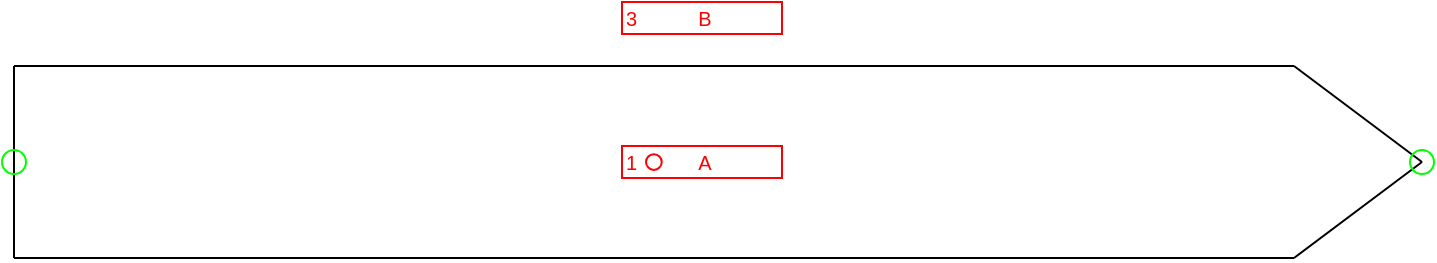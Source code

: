 <mxfile compressed="false" version="20.3.0" type="device">
  <diagram name="ND0008" id="2PV6iwr6JWes_DTPrO4D">
    <mxGraphModel dx="1408" dy="963" grid="1" gridSize="2" guides="1" tooltips="1" connect="1" arrows="1" fold="1" page="1" pageScale="1" pageWidth="1169" pageHeight="827" math="0" shadow="0">
      <root>
        <mxCell id="RGgDl7oPxScjA8s9tKOe-0" />
        <object label="Symbol" Width="44" Height="6" UoM="mm" id="RGgDl7oPxScjA8s9tKOe-124">
          <mxCell style="locked=1;" parent="RGgDl7oPxScjA8s9tKOe-0" />
        </object>
        <mxCell id="Hk4hw16L_tskR1mw_dfi-1" value="" style="endArrow=none;html=1;rounded=0;fontFamily=Helvetica;fontSize=16;" parent="RGgDl7oPxScjA8s9tKOe-124" edge="1">
          <mxGeometry width="50" height="50" relative="1" as="geometry">
            <mxPoint x="256" y="256" as="sourcePoint" />
            <mxPoint x="256" y="160" as="targetPoint" />
          </mxGeometry>
        </mxCell>
        <mxCell id="Hk4hw16L_tskR1mw_dfi-2" value="" style="endArrow=none;html=1;rounded=0;fontFamily=Helvetica;fontSize=16;" parent="RGgDl7oPxScjA8s9tKOe-124" edge="1">
          <mxGeometry width="50" height="50" relative="1" as="geometry">
            <mxPoint x="256" y="160" as="sourcePoint" />
            <mxPoint x="896" y="160" as="targetPoint" />
          </mxGeometry>
        </mxCell>
        <mxCell id="Hk4hw16L_tskR1mw_dfi-3" value="" style="endArrow=none;html=1;rounded=0;fontFamily=Helvetica;fontSize=16;" parent="RGgDl7oPxScjA8s9tKOe-124" edge="1">
          <mxGeometry width="50" height="50" relative="1" as="geometry">
            <mxPoint x="256" y="256" as="sourcePoint" />
            <mxPoint x="896" y="256" as="targetPoint" />
          </mxGeometry>
        </mxCell>
        <mxCell id="Hk4hw16L_tskR1mw_dfi-4" value="" style="endArrow=none;html=1;rounded=0;fontFamily=Helvetica;fontSize=16;" parent="RGgDl7oPxScjA8s9tKOe-124" edge="1">
          <mxGeometry width="50" height="50" relative="1" as="geometry">
            <mxPoint x="896" y="160" as="sourcePoint" />
            <mxPoint x="960" y="208" as="targetPoint" />
          </mxGeometry>
        </mxCell>
        <mxCell id="Hk4hw16L_tskR1mw_dfi-5" value="" style="endArrow=none;html=1;rounded=0;fontFamily=Helvetica;fontSize=16;" parent="RGgDl7oPxScjA8s9tKOe-124" edge="1">
          <mxGeometry width="50" height="50" relative="1" as="geometry">
            <mxPoint x="896" y="256" as="sourcePoint" />
            <mxPoint x="960" y="208" as="targetPoint" />
          </mxGeometry>
        </mxCell>
        <mxCell id="RGgDl7oPxScjA8s9tKOe-130" value="Connection" style="" parent="RGgDl7oPxScjA8s9tKOe-0" />
        <object label="Connection" PipingConnector="Y" LabelConnector="N" SignalConnector="Y" Direction="180" AuxiliaryConnector="N" id="Hk4hw16L_tskR1mw_dfi-6">
          <mxCell style="vsdxID=1407;fillColor=none;gradientColor=none;shape=stencil(rVFbDsIgEDwNnyQU4glqvcfGblsilmZBS28vZGMsxg9j/JvZmX1kR5g2TLCg0CpE8hdcbR8nYY5CaztPSDZmJEwnTDt4wpH8be6ZL1CcBV39vUxI3KdKh1YbswPTEzuBzlmiVGmKau9zUKM+jlJJQrJBko8QrZ+rrQ5oRJnXyMHBWElhRVx25ebnw/5zVvPFWRm83jxY5zilvf4eSy5xpKZ7AA==);strokeColor=#00FF00;strokeWidth=1;points=[[0.5,0.5,0,0,0]];labelBackgroundColor=none;rounded=0;html=1;whiteSpace=wrap;aspect=fixed;noLabel=1;snapToPoint=1;container=0;fontSize=16;fontFamily=Helvetica;" parent="RGgDl7oPxScjA8s9tKOe-130" vertex="1">
            <mxGeometry x="250" y="202" width="12" height="12" as="geometry" />
          </mxCell>
        </object>
        <object label="Connection" PipingConnector="Y" LabelConnector="N" SignalConnector="Y" Direction="0" AuxiliaryConnector="N" id="Hk4hw16L_tskR1mw_dfi-7">
          <mxCell style="vsdxID=1407;fillColor=none;gradientColor=none;shape=stencil(rVFbDsIgEDwNnyQU4glqvcfGblsilmZBS28vZGMsxg9j/JvZmX1kR5g2TLCg0CpE8hdcbR8nYY5CaztPSDZmJEwnTDt4wpH8be6ZL1CcBV39vUxI3KdKh1YbswPTEzuBzlmiVGmKau9zUKM+jlJJQrJBko8QrZ+rrQ5oRJnXyMHBWElhRVx25ebnw/5zVvPFWRm83jxY5zilvf4eSy5xpKZ7AA==);strokeColor=#00FF00;strokeWidth=1;points=[[0.5,0.5,0,0,0]];labelBackgroundColor=none;rounded=0;html=1;whiteSpace=wrap;aspect=fixed;noLabel=1;snapToPoint=1;container=0;fontSize=16;fontFamily=Helvetica;" parent="RGgDl7oPxScjA8s9tKOe-130" vertex="1">
            <mxGeometry x="954" y="202" width="12" height="12" as="geometry" />
          </mxCell>
        </object>
        <mxCell id="RGgDl7oPxScjA8s9tKOe-135" value="Label" style="" parent="RGgDl7oPxScjA8s9tKOe-0" />
        <object label="%LabelLines%&amp;nbsp; &amp;nbsp; &amp;nbsp; &amp;nbsp; &amp;nbsp; &amp;nbsp;%LabelIndex%" placeholders="1" LabelLines="1" LabelIndex="A" id="RGgDl7oPxScjA8s9tKOe-136">
          <mxCell style="rounded=0;whiteSpace=wrap;html=1;fillColor=none;strokeColor=#FF0000;fontColor=#FF0000;fontSize=10;align=left;" parent="RGgDl7oPxScjA8s9tKOe-135" vertex="1">
            <mxGeometry x="560" y="200" width="80" height="16" as="geometry" />
          </mxCell>
        </object>
        <object label="%LabelLines%&amp;nbsp; &amp;nbsp; &amp;nbsp; &amp;nbsp; &amp;nbsp; &amp;nbsp;%LabelIndex%" placeholders="1" LabelLines="3" LabelIndex="B" id="Q3lKc9ZRaQz3_cMDht4b-1">
          <mxCell style="rounded=0;whiteSpace=wrap;html=1;fillColor=none;strokeColor=#FF0000;fontColor=#FF0000;fontSize=10;align=left;" vertex="1" parent="RGgDl7oPxScjA8s9tKOe-135">
            <mxGeometry x="560" y="128" width="80" height="16" as="geometry" />
          </mxCell>
        </object>
        <mxCell id="RGgDl7oPxScjA8s9tKOe-138" value="Origo" style="locked=1;" parent="RGgDl7oPxScjA8s9tKOe-0" />
        <object label="origo" id="RGgDl7oPxScjA8s9tKOe-139">
          <mxCell style="vsdxID=1407;fillColor=none;gradientColor=none;shape=stencil(rVFbDsIgEDwNnyQU4glqvcfGblsilmZBS28vZGMsxg9j/JvZmX1kR5g2TLCg0CpE8hdcbR8nYY5CaztPSDZmJEwnTDt4wpH8be6ZL1CcBV39vUxI3KdKh1YbswPTEzuBzlmiVGmKau9zUKM+jlJJQrJBko8QrZ+rrQ5oRJnXyMHBWElhRVx25ebnw/5zVvPFWRm83jxY5zilvf4eSy5xpKZ7AA==);strokeColor=#ff0000;strokeWidth=1;points=[[0.5,0.5,0,0,0]];labelBackgroundColor=none;rounded=0;html=1;whiteSpace=wrap;aspect=fixed;noLabel=1;snapToPoint=1;" parent="RGgDl7oPxScjA8s9tKOe-138" vertex="1">
            <mxGeometry x="572" y="204.07" width="7.874" height="7.87" as="geometry" />
          </mxCell>
        </object>
      </root>
    </mxGraphModel>
  </diagram>
</mxfile>
